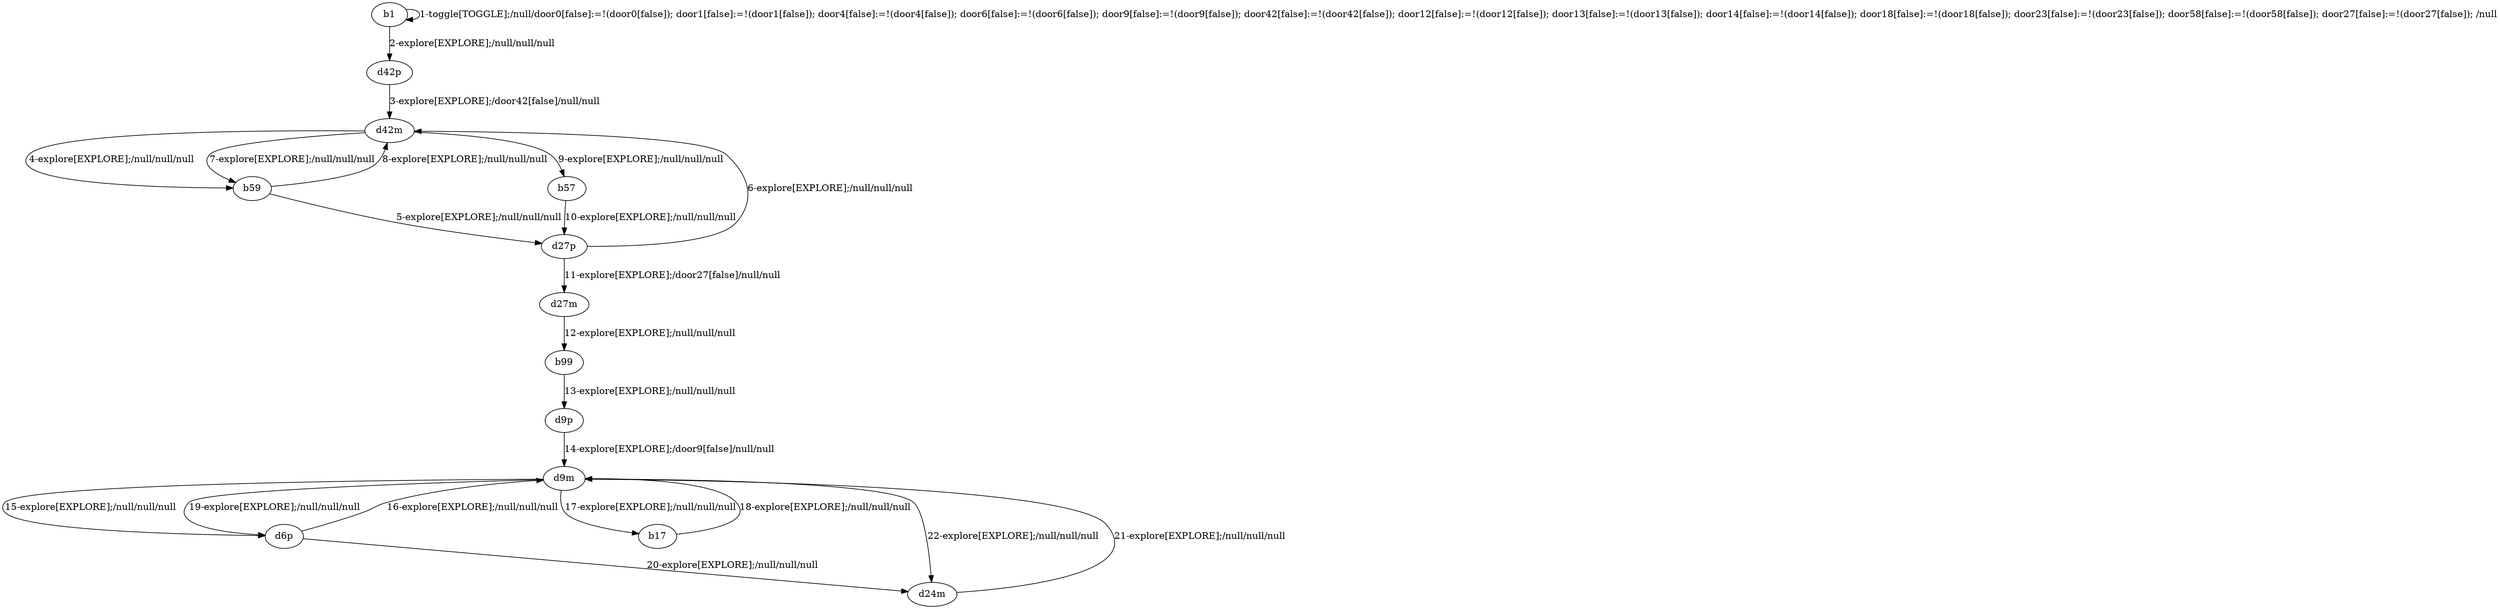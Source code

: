 # Total number of goals covered by this test: 1
# d24m --> d9m

digraph g {
"b1" -> "b1" [label = "1-toggle[TOGGLE];/null/door0[false]:=!(door0[false]); door1[false]:=!(door1[false]); door4[false]:=!(door4[false]); door6[false]:=!(door6[false]); door9[false]:=!(door9[false]); door42[false]:=!(door42[false]); door12[false]:=!(door12[false]); door13[false]:=!(door13[false]); door14[false]:=!(door14[false]); door18[false]:=!(door18[false]); door23[false]:=!(door23[false]); door58[false]:=!(door58[false]); door27[false]:=!(door27[false]); /null"];
"b1" -> "d42p" [label = "2-explore[EXPLORE];/null/null/null"];
"d42p" -> "d42m" [label = "3-explore[EXPLORE];/door42[false]/null/null"];
"d42m" -> "b59" [label = "4-explore[EXPLORE];/null/null/null"];
"b59" -> "d27p" [label = "5-explore[EXPLORE];/null/null/null"];
"d27p" -> "d42m" [label = "6-explore[EXPLORE];/null/null/null"];
"d42m" -> "b59" [label = "7-explore[EXPLORE];/null/null/null"];
"b59" -> "d42m" [label = "8-explore[EXPLORE];/null/null/null"];
"d42m" -> "b57" [label = "9-explore[EXPLORE];/null/null/null"];
"b57" -> "d27p" [label = "10-explore[EXPLORE];/null/null/null"];
"d27p" -> "d27m" [label = "11-explore[EXPLORE];/door27[false]/null/null"];
"d27m" -> "b99" [label = "12-explore[EXPLORE];/null/null/null"];
"b99" -> "d9p" [label = "13-explore[EXPLORE];/null/null/null"];
"d9p" -> "d9m" [label = "14-explore[EXPLORE];/door9[false]/null/null"];
"d9m" -> "d6p" [label = "15-explore[EXPLORE];/null/null/null"];
"d6p" -> "d9m" [label = "16-explore[EXPLORE];/null/null/null"];
"d9m" -> "b17" [label = "17-explore[EXPLORE];/null/null/null"];
"b17" -> "d9m" [label = "18-explore[EXPLORE];/null/null/null"];
"d9m" -> "d6p" [label = "19-explore[EXPLORE];/null/null/null"];
"d6p" -> "d24m" [label = "20-explore[EXPLORE];/null/null/null"];
"d24m" -> "d9m" [label = "21-explore[EXPLORE];/null/null/null"];
"d9m" -> "d24m" [label = "22-explore[EXPLORE];/null/null/null"];
}
